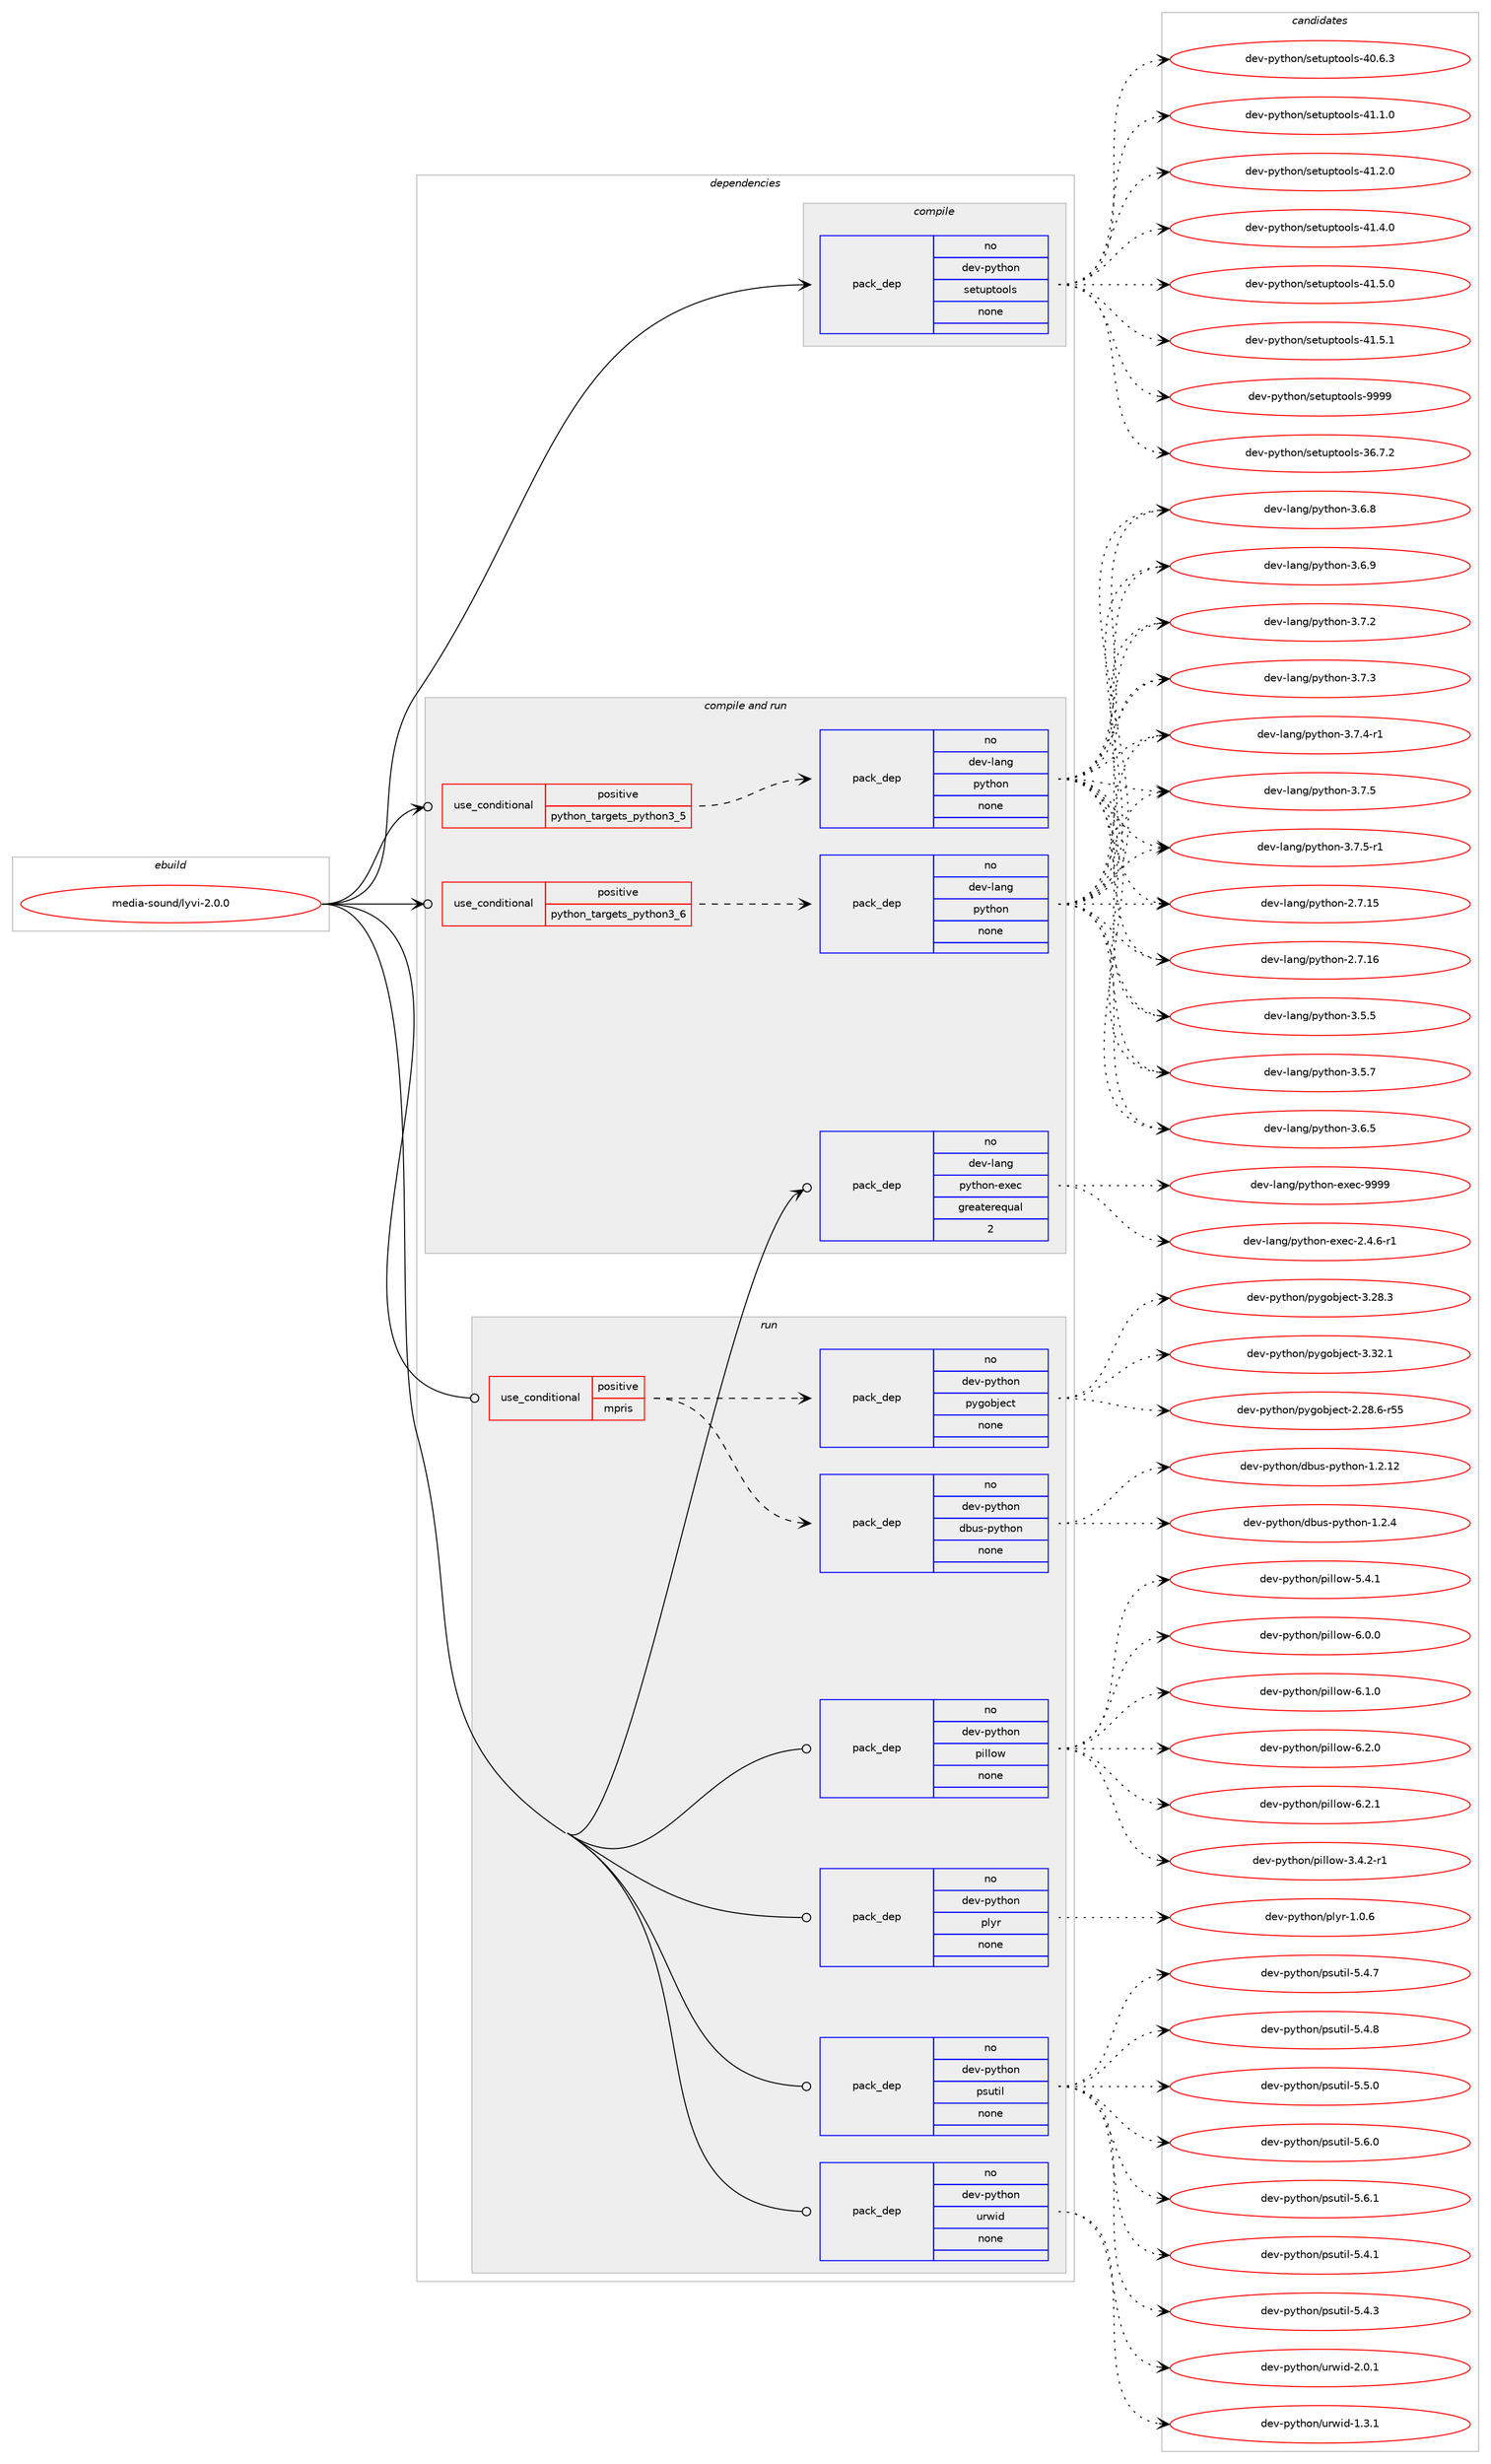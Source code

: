digraph prolog {

# *************
# Graph options
# *************

newrank=true;
concentrate=true;
compound=true;
graph [rankdir=LR,fontname=Helvetica,fontsize=10,ranksep=1.5];#, ranksep=2.5, nodesep=0.2];
edge  [arrowhead=vee];
node  [fontname=Helvetica,fontsize=10];

# **********
# The ebuild
# **********

subgraph cluster_leftcol {
color=gray;
rank=same;
label=<<i>ebuild</i>>;
id [label="media-sound/lyvi-2.0.0", color=red, width=4, href="../media-sound/lyvi-2.0.0.svg"];
}

# ****************
# The dependencies
# ****************

subgraph cluster_midcol {
color=gray;
label=<<i>dependencies</i>>;
subgraph cluster_compile {
fillcolor="#eeeeee";
style=filled;
label=<<i>compile</i>>;
subgraph pack592012 {
dependency800262 [label=<<TABLE BORDER="0" CELLBORDER="1" CELLSPACING="0" CELLPADDING="4" WIDTH="220"><TR><TD ROWSPAN="6" CELLPADDING="30">pack_dep</TD></TR><TR><TD WIDTH="110">no</TD></TR><TR><TD>dev-python</TD></TR><TR><TD>setuptools</TD></TR><TR><TD>none</TD></TR><TR><TD></TD></TR></TABLE>>, shape=none, color=blue];
}
id:e -> dependency800262:w [weight=20,style="solid",arrowhead="vee"];
}
subgraph cluster_compileandrun {
fillcolor="#eeeeee";
style=filled;
label=<<i>compile and run</i>>;
subgraph cond194262 {
dependency800263 [label=<<TABLE BORDER="0" CELLBORDER="1" CELLSPACING="0" CELLPADDING="4"><TR><TD ROWSPAN="3" CELLPADDING="10">use_conditional</TD></TR><TR><TD>positive</TD></TR><TR><TD>python_targets_python3_5</TD></TR></TABLE>>, shape=none, color=red];
subgraph pack592013 {
dependency800264 [label=<<TABLE BORDER="0" CELLBORDER="1" CELLSPACING="0" CELLPADDING="4" WIDTH="220"><TR><TD ROWSPAN="6" CELLPADDING="30">pack_dep</TD></TR><TR><TD WIDTH="110">no</TD></TR><TR><TD>dev-lang</TD></TR><TR><TD>python</TD></TR><TR><TD>none</TD></TR><TR><TD></TD></TR></TABLE>>, shape=none, color=blue];
}
dependency800263:e -> dependency800264:w [weight=20,style="dashed",arrowhead="vee"];
}
id:e -> dependency800263:w [weight=20,style="solid",arrowhead="odotvee"];
subgraph cond194263 {
dependency800265 [label=<<TABLE BORDER="0" CELLBORDER="1" CELLSPACING="0" CELLPADDING="4"><TR><TD ROWSPAN="3" CELLPADDING="10">use_conditional</TD></TR><TR><TD>positive</TD></TR><TR><TD>python_targets_python3_6</TD></TR></TABLE>>, shape=none, color=red];
subgraph pack592014 {
dependency800266 [label=<<TABLE BORDER="0" CELLBORDER="1" CELLSPACING="0" CELLPADDING="4" WIDTH="220"><TR><TD ROWSPAN="6" CELLPADDING="30">pack_dep</TD></TR><TR><TD WIDTH="110">no</TD></TR><TR><TD>dev-lang</TD></TR><TR><TD>python</TD></TR><TR><TD>none</TD></TR><TR><TD></TD></TR></TABLE>>, shape=none, color=blue];
}
dependency800265:e -> dependency800266:w [weight=20,style="dashed",arrowhead="vee"];
}
id:e -> dependency800265:w [weight=20,style="solid",arrowhead="odotvee"];
subgraph pack592015 {
dependency800267 [label=<<TABLE BORDER="0" CELLBORDER="1" CELLSPACING="0" CELLPADDING="4" WIDTH="220"><TR><TD ROWSPAN="6" CELLPADDING="30">pack_dep</TD></TR><TR><TD WIDTH="110">no</TD></TR><TR><TD>dev-lang</TD></TR><TR><TD>python-exec</TD></TR><TR><TD>greaterequal</TD></TR><TR><TD>2</TD></TR></TABLE>>, shape=none, color=blue];
}
id:e -> dependency800267:w [weight=20,style="solid",arrowhead="odotvee"];
}
subgraph cluster_run {
fillcolor="#eeeeee";
style=filled;
label=<<i>run</i>>;
subgraph cond194264 {
dependency800268 [label=<<TABLE BORDER="0" CELLBORDER="1" CELLSPACING="0" CELLPADDING="4"><TR><TD ROWSPAN="3" CELLPADDING="10">use_conditional</TD></TR><TR><TD>positive</TD></TR><TR><TD>mpris</TD></TR></TABLE>>, shape=none, color=red];
subgraph pack592016 {
dependency800269 [label=<<TABLE BORDER="0" CELLBORDER="1" CELLSPACING="0" CELLPADDING="4" WIDTH="220"><TR><TD ROWSPAN="6" CELLPADDING="30">pack_dep</TD></TR><TR><TD WIDTH="110">no</TD></TR><TR><TD>dev-python</TD></TR><TR><TD>dbus-python</TD></TR><TR><TD>none</TD></TR><TR><TD></TD></TR></TABLE>>, shape=none, color=blue];
}
dependency800268:e -> dependency800269:w [weight=20,style="dashed",arrowhead="vee"];
subgraph pack592017 {
dependency800270 [label=<<TABLE BORDER="0" CELLBORDER="1" CELLSPACING="0" CELLPADDING="4" WIDTH="220"><TR><TD ROWSPAN="6" CELLPADDING="30">pack_dep</TD></TR><TR><TD WIDTH="110">no</TD></TR><TR><TD>dev-python</TD></TR><TR><TD>pygobject</TD></TR><TR><TD>none</TD></TR><TR><TD></TD></TR></TABLE>>, shape=none, color=blue];
}
dependency800268:e -> dependency800270:w [weight=20,style="dashed",arrowhead="vee"];
}
id:e -> dependency800268:w [weight=20,style="solid",arrowhead="odot"];
subgraph pack592018 {
dependency800271 [label=<<TABLE BORDER="0" CELLBORDER="1" CELLSPACING="0" CELLPADDING="4" WIDTH="220"><TR><TD ROWSPAN="6" CELLPADDING="30">pack_dep</TD></TR><TR><TD WIDTH="110">no</TD></TR><TR><TD>dev-python</TD></TR><TR><TD>pillow</TD></TR><TR><TD>none</TD></TR><TR><TD></TD></TR></TABLE>>, shape=none, color=blue];
}
id:e -> dependency800271:w [weight=20,style="solid",arrowhead="odot"];
subgraph pack592019 {
dependency800272 [label=<<TABLE BORDER="0" CELLBORDER="1" CELLSPACING="0" CELLPADDING="4" WIDTH="220"><TR><TD ROWSPAN="6" CELLPADDING="30">pack_dep</TD></TR><TR><TD WIDTH="110">no</TD></TR><TR><TD>dev-python</TD></TR><TR><TD>plyr</TD></TR><TR><TD>none</TD></TR><TR><TD></TD></TR></TABLE>>, shape=none, color=blue];
}
id:e -> dependency800272:w [weight=20,style="solid",arrowhead="odot"];
subgraph pack592020 {
dependency800273 [label=<<TABLE BORDER="0" CELLBORDER="1" CELLSPACING="0" CELLPADDING="4" WIDTH="220"><TR><TD ROWSPAN="6" CELLPADDING="30">pack_dep</TD></TR><TR><TD WIDTH="110">no</TD></TR><TR><TD>dev-python</TD></TR><TR><TD>psutil</TD></TR><TR><TD>none</TD></TR><TR><TD></TD></TR></TABLE>>, shape=none, color=blue];
}
id:e -> dependency800273:w [weight=20,style="solid",arrowhead="odot"];
subgraph pack592021 {
dependency800274 [label=<<TABLE BORDER="0" CELLBORDER="1" CELLSPACING="0" CELLPADDING="4" WIDTH="220"><TR><TD ROWSPAN="6" CELLPADDING="30">pack_dep</TD></TR><TR><TD WIDTH="110">no</TD></TR><TR><TD>dev-python</TD></TR><TR><TD>urwid</TD></TR><TR><TD>none</TD></TR><TR><TD></TD></TR></TABLE>>, shape=none, color=blue];
}
id:e -> dependency800274:w [weight=20,style="solid",arrowhead="odot"];
}
}

# **************
# The candidates
# **************

subgraph cluster_choices {
rank=same;
color=gray;
label=<<i>candidates</i>>;

subgraph choice592012 {
color=black;
nodesep=1;
choice100101118451121211161041111104711510111611711211611111110811545515446554650 [label="dev-python/setuptools-36.7.2", color=red, width=4,href="../dev-python/setuptools-36.7.2.svg"];
choice100101118451121211161041111104711510111611711211611111110811545524846544651 [label="dev-python/setuptools-40.6.3", color=red, width=4,href="../dev-python/setuptools-40.6.3.svg"];
choice100101118451121211161041111104711510111611711211611111110811545524946494648 [label="dev-python/setuptools-41.1.0", color=red, width=4,href="../dev-python/setuptools-41.1.0.svg"];
choice100101118451121211161041111104711510111611711211611111110811545524946504648 [label="dev-python/setuptools-41.2.0", color=red, width=4,href="../dev-python/setuptools-41.2.0.svg"];
choice100101118451121211161041111104711510111611711211611111110811545524946524648 [label="dev-python/setuptools-41.4.0", color=red, width=4,href="../dev-python/setuptools-41.4.0.svg"];
choice100101118451121211161041111104711510111611711211611111110811545524946534648 [label="dev-python/setuptools-41.5.0", color=red, width=4,href="../dev-python/setuptools-41.5.0.svg"];
choice100101118451121211161041111104711510111611711211611111110811545524946534649 [label="dev-python/setuptools-41.5.1", color=red, width=4,href="../dev-python/setuptools-41.5.1.svg"];
choice10010111845112121116104111110471151011161171121161111111081154557575757 [label="dev-python/setuptools-9999", color=red, width=4,href="../dev-python/setuptools-9999.svg"];
dependency800262:e -> choice100101118451121211161041111104711510111611711211611111110811545515446554650:w [style=dotted,weight="100"];
dependency800262:e -> choice100101118451121211161041111104711510111611711211611111110811545524846544651:w [style=dotted,weight="100"];
dependency800262:e -> choice100101118451121211161041111104711510111611711211611111110811545524946494648:w [style=dotted,weight="100"];
dependency800262:e -> choice100101118451121211161041111104711510111611711211611111110811545524946504648:w [style=dotted,weight="100"];
dependency800262:e -> choice100101118451121211161041111104711510111611711211611111110811545524946524648:w [style=dotted,weight="100"];
dependency800262:e -> choice100101118451121211161041111104711510111611711211611111110811545524946534648:w [style=dotted,weight="100"];
dependency800262:e -> choice100101118451121211161041111104711510111611711211611111110811545524946534649:w [style=dotted,weight="100"];
dependency800262:e -> choice10010111845112121116104111110471151011161171121161111111081154557575757:w [style=dotted,weight="100"];
}
subgraph choice592013 {
color=black;
nodesep=1;
choice10010111845108971101034711212111610411111045504655464953 [label="dev-lang/python-2.7.15", color=red, width=4,href="../dev-lang/python-2.7.15.svg"];
choice10010111845108971101034711212111610411111045504655464954 [label="dev-lang/python-2.7.16", color=red, width=4,href="../dev-lang/python-2.7.16.svg"];
choice100101118451089711010347112121116104111110455146534653 [label="dev-lang/python-3.5.5", color=red, width=4,href="../dev-lang/python-3.5.5.svg"];
choice100101118451089711010347112121116104111110455146534655 [label="dev-lang/python-3.5.7", color=red, width=4,href="../dev-lang/python-3.5.7.svg"];
choice100101118451089711010347112121116104111110455146544653 [label="dev-lang/python-3.6.5", color=red, width=4,href="../dev-lang/python-3.6.5.svg"];
choice100101118451089711010347112121116104111110455146544656 [label="dev-lang/python-3.6.8", color=red, width=4,href="../dev-lang/python-3.6.8.svg"];
choice100101118451089711010347112121116104111110455146544657 [label="dev-lang/python-3.6.9", color=red, width=4,href="../dev-lang/python-3.6.9.svg"];
choice100101118451089711010347112121116104111110455146554650 [label="dev-lang/python-3.7.2", color=red, width=4,href="../dev-lang/python-3.7.2.svg"];
choice100101118451089711010347112121116104111110455146554651 [label="dev-lang/python-3.7.3", color=red, width=4,href="../dev-lang/python-3.7.3.svg"];
choice1001011184510897110103471121211161041111104551465546524511449 [label="dev-lang/python-3.7.4-r1", color=red, width=4,href="../dev-lang/python-3.7.4-r1.svg"];
choice100101118451089711010347112121116104111110455146554653 [label="dev-lang/python-3.7.5", color=red, width=4,href="../dev-lang/python-3.7.5.svg"];
choice1001011184510897110103471121211161041111104551465546534511449 [label="dev-lang/python-3.7.5-r1", color=red, width=4,href="../dev-lang/python-3.7.5-r1.svg"];
dependency800264:e -> choice10010111845108971101034711212111610411111045504655464953:w [style=dotted,weight="100"];
dependency800264:e -> choice10010111845108971101034711212111610411111045504655464954:w [style=dotted,weight="100"];
dependency800264:e -> choice100101118451089711010347112121116104111110455146534653:w [style=dotted,weight="100"];
dependency800264:e -> choice100101118451089711010347112121116104111110455146534655:w [style=dotted,weight="100"];
dependency800264:e -> choice100101118451089711010347112121116104111110455146544653:w [style=dotted,weight="100"];
dependency800264:e -> choice100101118451089711010347112121116104111110455146544656:w [style=dotted,weight="100"];
dependency800264:e -> choice100101118451089711010347112121116104111110455146544657:w [style=dotted,weight="100"];
dependency800264:e -> choice100101118451089711010347112121116104111110455146554650:w [style=dotted,weight="100"];
dependency800264:e -> choice100101118451089711010347112121116104111110455146554651:w [style=dotted,weight="100"];
dependency800264:e -> choice1001011184510897110103471121211161041111104551465546524511449:w [style=dotted,weight="100"];
dependency800264:e -> choice100101118451089711010347112121116104111110455146554653:w [style=dotted,weight="100"];
dependency800264:e -> choice1001011184510897110103471121211161041111104551465546534511449:w [style=dotted,weight="100"];
}
subgraph choice592014 {
color=black;
nodesep=1;
choice10010111845108971101034711212111610411111045504655464953 [label="dev-lang/python-2.7.15", color=red, width=4,href="../dev-lang/python-2.7.15.svg"];
choice10010111845108971101034711212111610411111045504655464954 [label="dev-lang/python-2.7.16", color=red, width=4,href="../dev-lang/python-2.7.16.svg"];
choice100101118451089711010347112121116104111110455146534653 [label="dev-lang/python-3.5.5", color=red, width=4,href="../dev-lang/python-3.5.5.svg"];
choice100101118451089711010347112121116104111110455146534655 [label="dev-lang/python-3.5.7", color=red, width=4,href="../dev-lang/python-3.5.7.svg"];
choice100101118451089711010347112121116104111110455146544653 [label="dev-lang/python-3.6.5", color=red, width=4,href="../dev-lang/python-3.6.5.svg"];
choice100101118451089711010347112121116104111110455146544656 [label="dev-lang/python-3.6.8", color=red, width=4,href="../dev-lang/python-3.6.8.svg"];
choice100101118451089711010347112121116104111110455146544657 [label="dev-lang/python-3.6.9", color=red, width=4,href="../dev-lang/python-3.6.9.svg"];
choice100101118451089711010347112121116104111110455146554650 [label="dev-lang/python-3.7.2", color=red, width=4,href="../dev-lang/python-3.7.2.svg"];
choice100101118451089711010347112121116104111110455146554651 [label="dev-lang/python-3.7.3", color=red, width=4,href="../dev-lang/python-3.7.3.svg"];
choice1001011184510897110103471121211161041111104551465546524511449 [label="dev-lang/python-3.7.4-r1", color=red, width=4,href="../dev-lang/python-3.7.4-r1.svg"];
choice100101118451089711010347112121116104111110455146554653 [label="dev-lang/python-3.7.5", color=red, width=4,href="../dev-lang/python-3.7.5.svg"];
choice1001011184510897110103471121211161041111104551465546534511449 [label="dev-lang/python-3.7.5-r1", color=red, width=4,href="../dev-lang/python-3.7.5-r1.svg"];
dependency800266:e -> choice10010111845108971101034711212111610411111045504655464953:w [style=dotted,weight="100"];
dependency800266:e -> choice10010111845108971101034711212111610411111045504655464954:w [style=dotted,weight="100"];
dependency800266:e -> choice100101118451089711010347112121116104111110455146534653:w [style=dotted,weight="100"];
dependency800266:e -> choice100101118451089711010347112121116104111110455146534655:w [style=dotted,weight="100"];
dependency800266:e -> choice100101118451089711010347112121116104111110455146544653:w [style=dotted,weight="100"];
dependency800266:e -> choice100101118451089711010347112121116104111110455146544656:w [style=dotted,weight="100"];
dependency800266:e -> choice100101118451089711010347112121116104111110455146544657:w [style=dotted,weight="100"];
dependency800266:e -> choice100101118451089711010347112121116104111110455146554650:w [style=dotted,weight="100"];
dependency800266:e -> choice100101118451089711010347112121116104111110455146554651:w [style=dotted,weight="100"];
dependency800266:e -> choice1001011184510897110103471121211161041111104551465546524511449:w [style=dotted,weight="100"];
dependency800266:e -> choice100101118451089711010347112121116104111110455146554653:w [style=dotted,weight="100"];
dependency800266:e -> choice1001011184510897110103471121211161041111104551465546534511449:w [style=dotted,weight="100"];
}
subgraph choice592015 {
color=black;
nodesep=1;
choice10010111845108971101034711212111610411111045101120101994550465246544511449 [label="dev-lang/python-exec-2.4.6-r1", color=red, width=4,href="../dev-lang/python-exec-2.4.6-r1.svg"];
choice10010111845108971101034711212111610411111045101120101994557575757 [label="dev-lang/python-exec-9999", color=red, width=4,href="../dev-lang/python-exec-9999.svg"];
dependency800267:e -> choice10010111845108971101034711212111610411111045101120101994550465246544511449:w [style=dotted,weight="100"];
dependency800267:e -> choice10010111845108971101034711212111610411111045101120101994557575757:w [style=dotted,weight="100"];
}
subgraph choice592016 {
color=black;
nodesep=1;
choice1001011184511212111610411111047100981171154511212111610411111045494650464950 [label="dev-python/dbus-python-1.2.12", color=red, width=4,href="../dev-python/dbus-python-1.2.12.svg"];
choice10010111845112121116104111110471009811711545112121116104111110454946504652 [label="dev-python/dbus-python-1.2.4", color=red, width=4,href="../dev-python/dbus-python-1.2.4.svg"];
dependency800269:e -> choice1001011184511212111610411111047100981171154511212111610411111045494650464950:w [style=dotted,weight="100"];
dependency800269:e -> choice10010111845112121116104111110471009811711545112121116104111110454946504652:w [style=dotted,weight="100"];
}
subgraph choice592017 {
color=black;
nodesep=1;
choice1001011184511212111610411111047112121103111981061019911645504650564654451145353 [label="dev-python/pygobject-2.28.6-r55", color=red, width=4,href="../dev-python/pygobject-2.28.6-r55.svg"];
choice1001011184511212111610411111047112121103111981061019911645514650564651 [label="dev-python/pygobject-3.28.3", color=red, width=4,href="../dev-python/pygobject-3.28.3.svg"];
choice1001011184511212111610411111047112121103111981061019911645514651504649 [label="dev-python/pygobject-3.32.1", color=red, width=4,href="../dev-python/pygobject-3.32.1.svg"];
dependency800270:e -> choice1001011184511212111610411111047112121103111981061019911645504650564654451145353:w [style=dotted,weight="100"];
dependency800270:e -> choice1001011184511212111610411111047112121103111981061019911645514650564651:w [style=dotted,weight="100"];
dependency800270:e -> choice1001011184511212111610411111047112121103111981061019911645514651504649:w [style=dotted,weight="100"];
}
subgraph choice592018 {
color=black;
nodesep=1;
choice10010111845112121116104111110471121051081081111194551465246504511449 [label="dev-python/pillow-3.4.2-r1", color=red, width=4,href="../dev-python/pillow-3.4.2-r1.svg"];
choice1001011184511212111610411111047112105108108111119455346524649 [label="dev-python/pillow-5.4.1", color=red, width=4,href="../dev-python/pillow-5.4.1.svg"];
choice1001011184511212111610411111047112105108108111119455446484648 [label="dev-python/pillow-6.0.0", color=red, width=4,href="../dev-python/pillow-6.0.0.svg"];
choice1001011184511212111610411111047112105108108111119455446494648 [label="dev-python/pillow-6.1.0", color=red, width=4,href="../dev-python/pillow-6.1.0.svg"];
choice1001011184511212111610411111047112105108108111119455446504648 [label="dev-python/pillow-6.2.0", color=red, width=4,href="../dev-python/pillow-6.2.0.svg"];
choice1001011184511212111610411111047112105108108111119455446504649 [label="dev-python/pillow-6.2.1", color=red, width=4,href="../dev-python/pillow-6.2.1.svg"];
dependency800271:e -> choice10010111845112121116104111110471121051081081111194551465246504511449:w [style=dotted,weight="100"];
dependency800271:e -> choice1001011184511212111610411111047112105108108111119455346524649:w [style=dotted,weight="100"];
dependency800271:e -> choice1001011184511212111610411111047112105108108111119455446484648:w [style=dotted,weight="100"];
dependency800271:e -> choice1001011184511212111610411111047112105108108111119455446494648:w [style=dotted,weight="100"];
dependency800271:e -> choice1001011184511212111610411111047112105108108111119455446504648:w [style=dotted,weight="100"];
dependency800271:e -> choice1001011184511212111610411111047112105108108111119455446504649:w [style=dotted,weight="100"];
}
subgraph choice592019 {
color=black;
nodesep=1;
choice1001011184511212111610411111047112108121114454946484654 [label="dev-python/plyr-1.0.6", color=red, width=4,href="../dev-python/plyr-1.0.6.svg"];
dependency800272:e -> choice1001011184511212111610411111047112108121114454946484654:w [style=dotted,weight="100"];
}
subgraph choice592020 {
color=black;
nodesep=1;
choice1001011184511212111610411111047112115117116105108455346524649 [label="dev-python/psutil-5.4.1", color=red, width=4,href="../dev-python/psutil-5.4.1.svg"];
choice1001011184511212111610411111047112115117116105108455346524651 [label="dev-python/psutil-5.4.3", color=red, width=4,href="../dev-python/psutil-5.4.3.svg"];
choice1001011184511212111610411111047112115117116105108455346524655 [label="dev-python/psutil-5.4.7", color=red, width=4,href="../dev-python/psutil-5.4.7.svg"];
choice1001011184511212111610411111047112115117116105108455346524656 [label="dev-python/psutil-5.4.8", color=red, width=4,href="../dev-python/psutil-5.4.8.svg"];
choice1001011184511212111610411111047112115117116105108455346534648 [label="dev-python/psutil-5.5.0", color=red, width=4,href="../dev-python/psutil-5.5.0.svg"];
choice1001011184511212111610411111047112115117116105108455346544648 [label="dev-python/psutil-5.6.0", color=red, width=4,href="../dev-python/psutil-5.6.0.svg"];
choice1001011184511212111610411111047112115117116105108455346544649 [label="dev-python/psutil-5.6.1", color=red, width=4,href="../dev-python/psutil-5.6.1.svg"];
dependency800273:e -> choice1001011184511212111610411111047112115117116105108455346524649:w [style=dotted,weight="100"];
dependency800273:e -> choice1001011184511212111610411111047112115117116105108455346524651:w [style=dotted,weight="100"];
dependency800273:e -> choice1001011184511212111610411111047112115117116105108455346524655:w [style=dotted,weight="100"];
dependency800273:e -> choice1001011184511212111610411111047112115117116105108455346524656:w [style=dotted,weight="100"];
dependency800273:e -> choice1001011184511212111610411111047112115117116105108455346534648:w [style=dotted,weight="100"];
dependency800273:e -> choice1001011184511212111610411111047112115117116105108455346544648:w [style=dotted,weight="100"];
dependency800273:e -> choice1001011184511212111610411111047112115117116105108455346544649:w [style=dotted,weight="100"];
}
subgraph choice592021 {
color=black;
nodesep=1;
choice1001011184511212111610411111047117114119105100454946514649 [label="dev-python/urwid-1.3.1", color=red, width=4,href="../dev-python/urwid-1.3.1.svg"];
choice1001011184511212111610411111047117114119105100455046484649 [label="dev-python/urwid-2.0.1", color=red, width=4,href="../dev-python/urwid-2.0.1.svg"];
dependency800274:e -> choice1001011184511212111610411111047117114119105100454946514649:w [style=dotted,weight="100"];
dependency800274:e -> choice1001011184511212111610411111047117114119105100455046484649:w [style=dotted,weight="100"];
}
}

}
